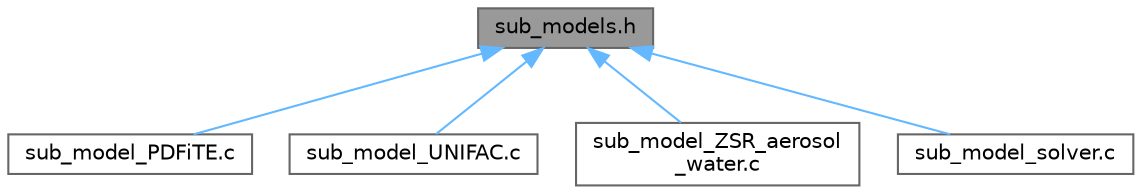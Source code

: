 digraph "sub_models.h"
{
 // LATEX_PDF_SIZE
  bgcolor="transparent";
  edge [fontname=Helvetica,fontsize=10,labelfontname=Helvetica,labelfontsize=10];
  node [fontname=Helvetica,fontsize=10,shape=box,height=0.2,width=0.4];
  Node1 [label="sub_models.h",height=0.2,width=0.4,color="gray40", fillcolor="grey60", style="filled", fontcolor="black",tooltip="Header file for sub model functions."];
  Node1 -> Node2 [dir="back",color="steelblue1",style="solid"];
  Node2 [label="sub_model_PDFiTE.c",height=0.2,width=0.4,color="grey40", fillcolor="white", style="filled",URL="$sub__model___p_d_fi_t_e_8c.html",tooltip="PDFiTE Activity sub model solver functions."];
  Node1 -> Node3 [dir="back",color="steelblue1",style="solid"];
  Node3 [label="sub_model_UNIFAC.c",height=0.2,width=0.4,color="grey40", fillcolor="white", style="filled",URL="$sub__model___u_n_i_f_a_c_8c.html",tooltip="UNIFAC activity coefficient calculation."];
  Node1 -> Node4 [dir="back",color="steelblue1",style="solid"];
  Node4 [label="sub_model_ZSR_aerosol\l_water.c",height=0.2,width=0.4,color="grey40", fillcolor="white", style="filled",URL="$sub__model___z_s_r__aerosol__water_8c.html",tooltip="ZSR Aerosol Water sub model solver functions."];
  Node1 -> Node5 [dir="back",color="steelblue1",style="solid"];
  Node5 [label="sub_model_solver.c",height=0.2,width=0.4,color="grey40", fillcolor="white", style="filled",URL="$sub__model__solver_8c.html",tooltip="Sub model solver functions."];
}
